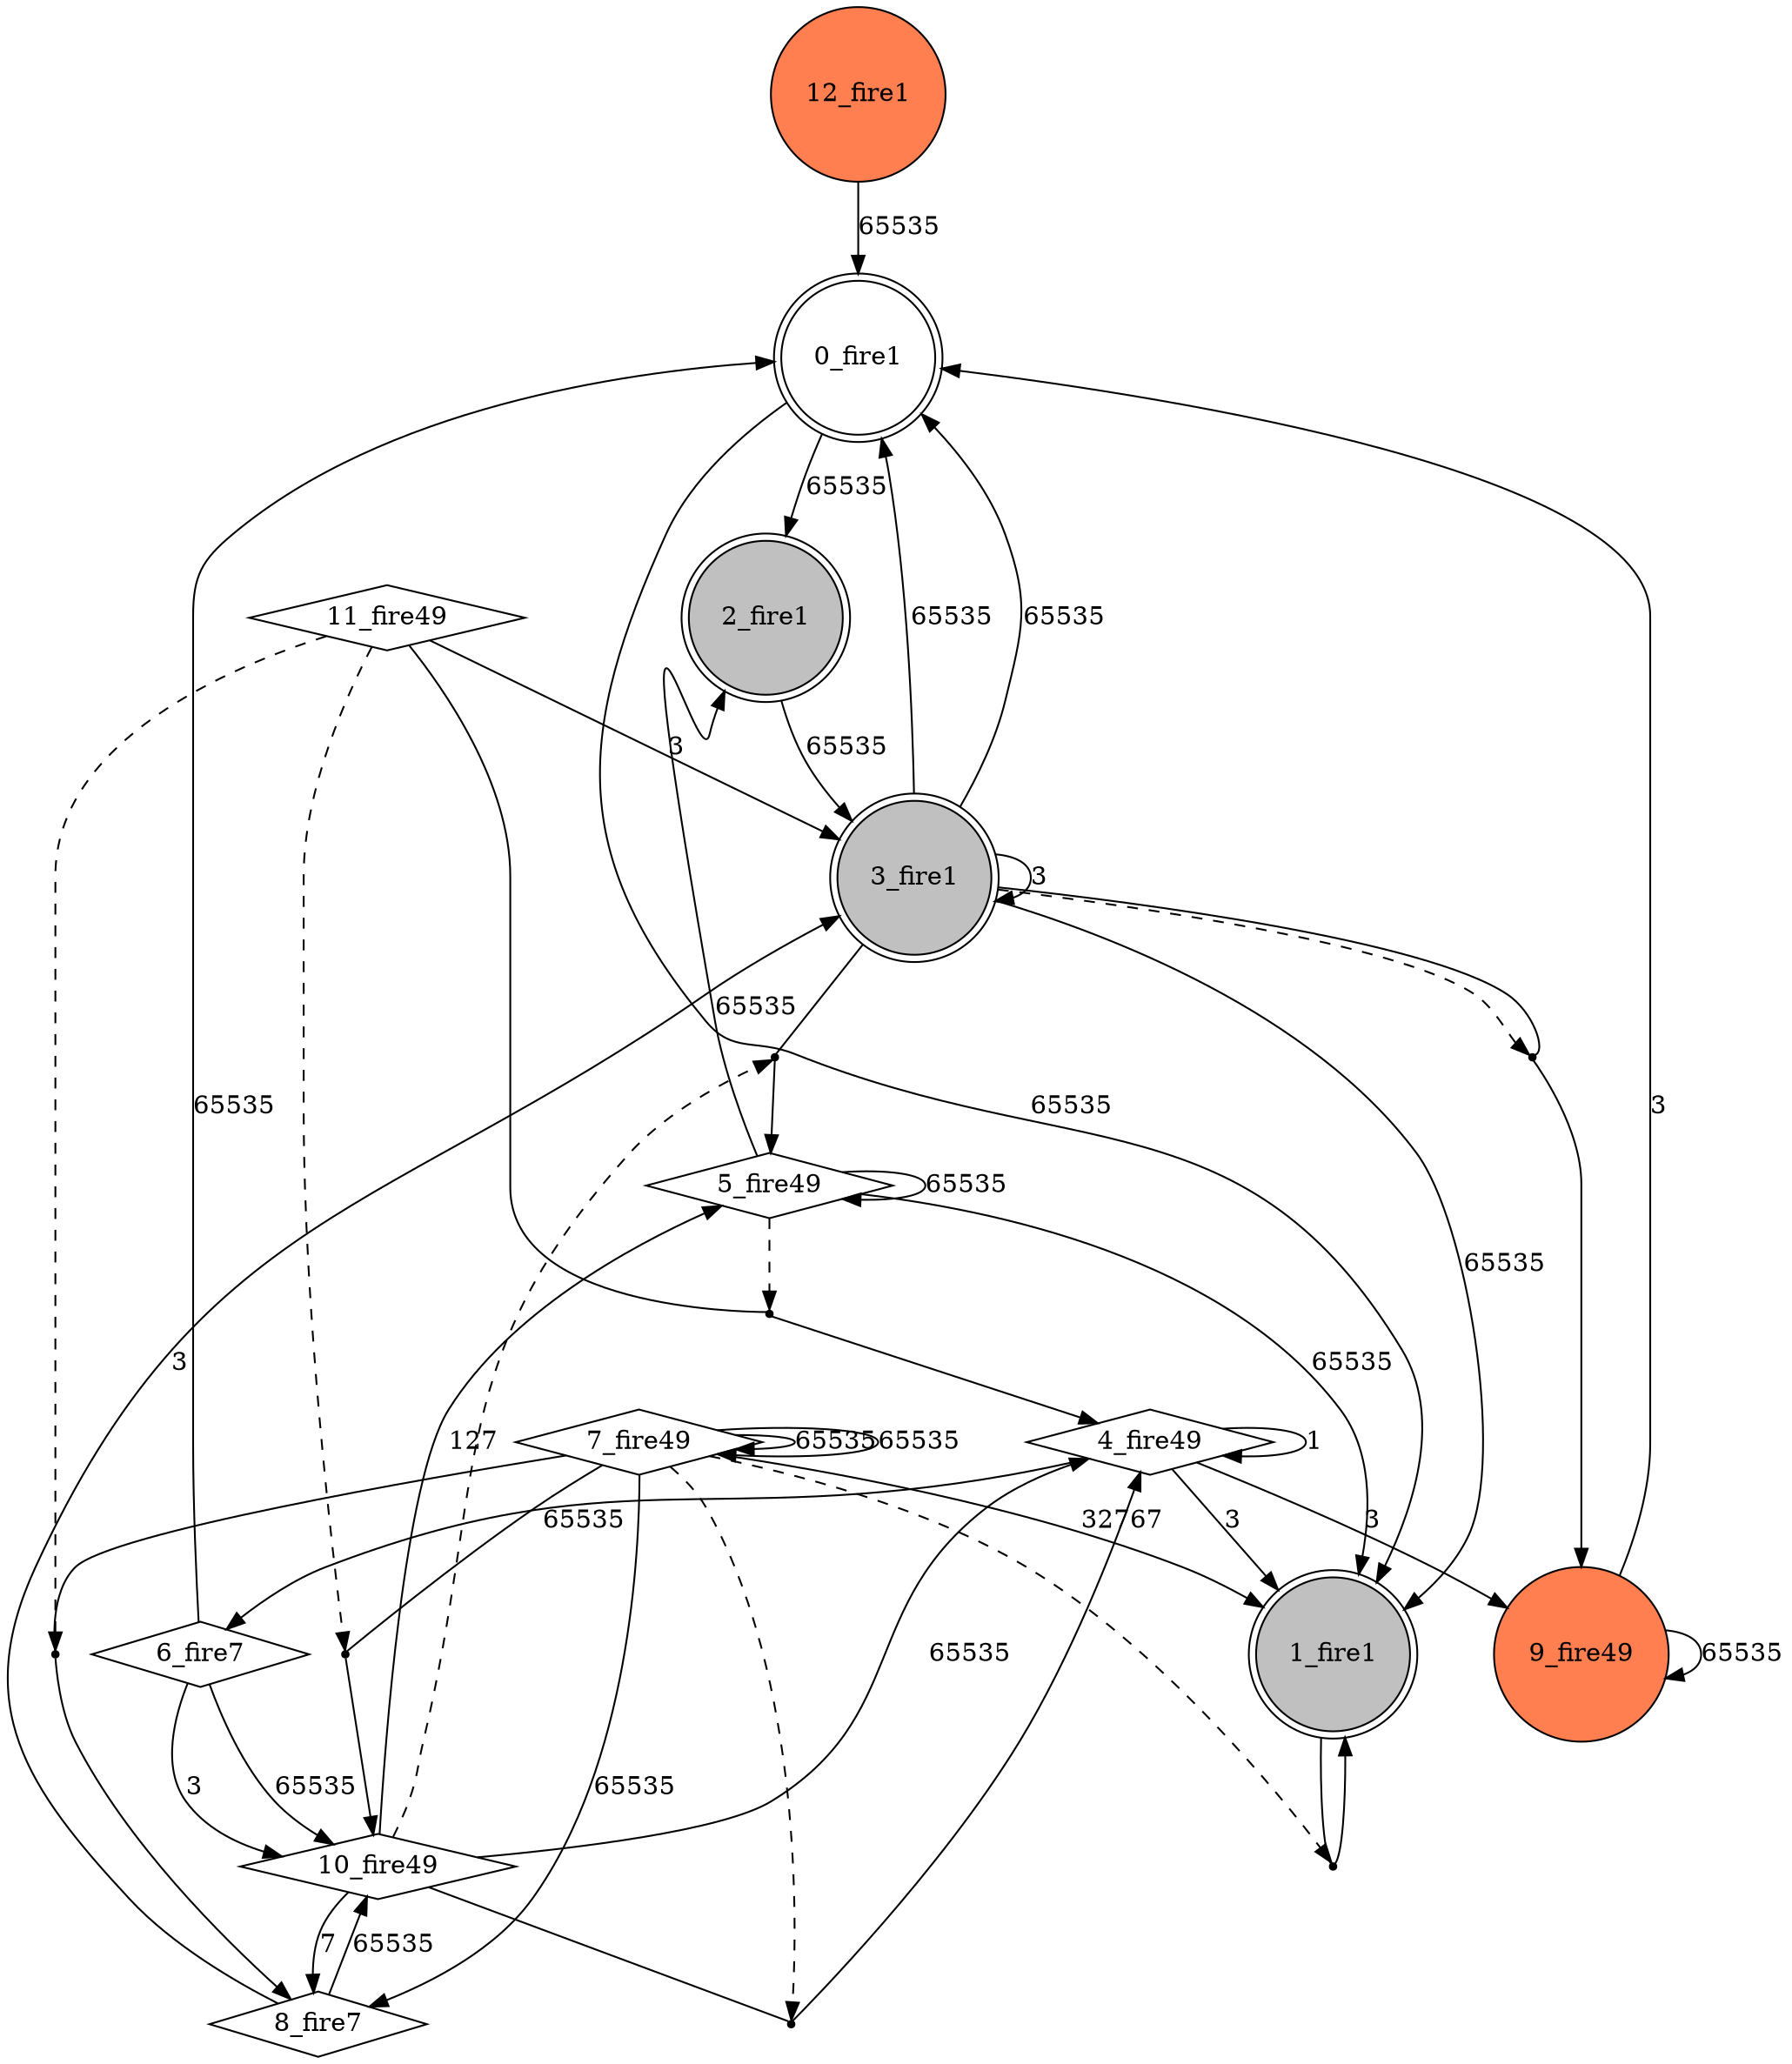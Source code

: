 digraph G {
 node[shape = circle]
0 [label="0_fire1",shape=doublecircle]
1 [label="1_fire1",shape=doublecircle, style=filled, fillcolor=gray]
2 [label="2_fire1",shape=doublecircle, style=filled, fillcolor=gray]
3 [label="3_fire1",shape=doublecircle, style=filled, fillcolor=gray]
4 [label="4_fire49",shape=diamond]
5 [label="5_fire49",shape=diamond]
6 [label="6_fire7",shape=diamond]
7 [label="7_fire49",shape=diamond]
8 [label="8_fire7",shape=diamond]
9 [label="9_fire49",style=filled, fillcolor=coral]
10 [label="10_fire49",shape=diamond]
11 [label="11_fire49",shape=diamond]
12 [label="12_fire1",style=filled, fillcolor=coral]
4 -> 4 [label="1"]
15 [shape=point, label=""]
7 -> 15 [style=dashed] 
1 -> 15 [dir=none]
15 -> 1 
16 [shape=point, label=""]
3 -> 16 [style=dashed] 
3 -> 16 [dir=none]
16 -> 9 
17 [shape=point, label=""]
10 -> 17 [style=dashed] 
3 -> 17 [dir=none]
17 -> 5 
18 [shape=point, label=""]
7 -> 18 [style=dashed] 
10 -> 18 [dir=none]
18 -> 4 
3 -> 3 [label="3"]
7 -> 8 [label="65535"]
3 -> 0 [label="65535"]
19 [shape=point, label=""]
5 -> 19 [style=dashed] 
11 -> 19 [dir=none]
19 -> 4 
0 -> 1 [label="65535"]
9 -> 9 [label="65535"]
10 -> 5 [label="127"]
7 -> 7 [label="65535"]
10 -> 4 [label="65535"]
0 -> 2 [label="65535"]
4 -> 1 [label="3"]
3 -> 0 [label="65535"]
3 -> 1 [label="65535"]
12 -> 0 [label="65535"]
6 -> 10 [label="3"]
5 -> 1 [label="65535"]
9 -> 0 [label="3"]
7 -> 1 [label="32767"]
2 -> 3 [label="65535"]
20 [shape=point, label=""]
11 -> 20 [style=dashed] 
7 -> 20 [dir=none]
20 -> 10 
10 -> 8 [label="7"]
8 -> 10 [label="65535"]
7 -> 7 [label="65535"]
6 -> 0 [label="65535"]
6 -> 10 [label="65535"]
11 -> 3 [label="3"]
5 -> 5 [label="65535"]
4 -> 6 [label="65535"]
8 -> 3 [label="3"]
4 -> 9 [label="3"]
5 -> 2 [label="65535"]
21 [shape=point, label=""]
11 -> 21 [style=dashed] 
7 -> 21 [dir=none]
21 -> 8 
}
